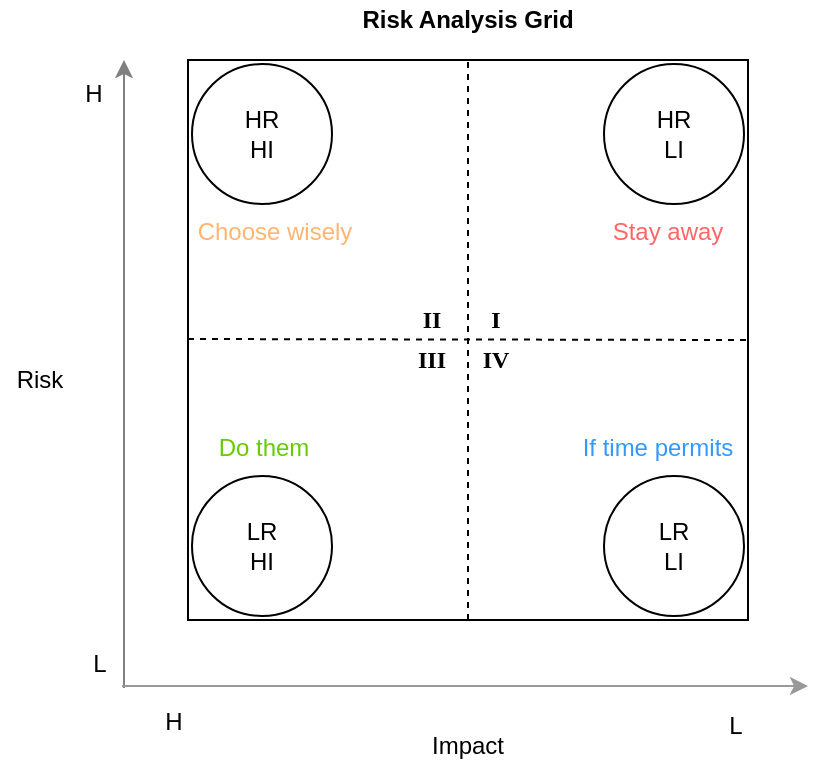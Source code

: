 <mxfile version="12.0.2" type="device" pages="1"><diagram id="RTYivWYjyK3vi2XHwZXE" name="Page-1"><mxGraphModel dx="845" dy="604" grid="1" gridSize="10" guides="1" tooltips="1" connect="1" arrows="1" fold="1" page="1" pageScale="1" pageWidth="850" pageHeight="1100" math="0" shadow="0"><root><mxCell id="0"/><mxCell id="1" parent="0"/><mxCell id="Su6STx_GSQMAVcxVtu9I-2" value="" style="whiteSpace=wrap;html=1;aspect=fixed;" parent="1" vertex="1"><mxGeometry x="144" y="79" width="280" height="280" as="geometry"/></mxCell><mxCell id="Su6STx_GSQMAVcxVtu9I-3" value="" style="endArrow=none;html=1;exitX=0.5;exitY=1;exitDx=0;exitDy=0;entryX=0.5;entryY=0;entryDx=0;entryDy=0;dashed=1;" parent="1" source="Su6STx_GSQMAVcxVtu9I-2" target="Su6STx_GSQMAVcxVtu9I-2" edge="1"><mxGeometry width="50" height="50" relative="1" as="geometry"><mxPoint x="184" y="189" as="sourcePoint"/><mxPoint x="234" y="139" as="targetPoint"/></mxGeometry></mxCell><mxCell id="Su6STx_GSQMAVcxVtu9I-4" value="" style="endArrow=none;html=1;entryX=1;entryY=0.5;entryDx=0;entryDy=0;dashed=1;" parent="1" target="Su6STx_GSQMAVcxVtu9I-2" edge="1"><mxGeometry width="50" height="50" relative="1" as="geometry"><mxPoint x="144" y="218.5" as="sourcePoint"/><mxPoint x="384" y="218.5" as="targetPoint"/></mxGeometry></mxCell><mxCell id="Su6STx_GSQMAVcxVtu9I-5" value="Risk Analysis Grid" style="text;html=1;strokeColor=none;fillColor=none;align=center;verticalAlign=middle;whiteSpace=wrap;rounded=0;fontStyle=1" parent="1" vertex="1"><mxGeometry x="199" y="49" width="170" height="20" as="geometry"/></mxCell><mxCell id="Su6STx_GSQMAVcxVtu9I-7" value="HR&lt;br&gt;HI" style="ellipse;whiteSpace=wrap;html=1;" parent="1" vertex="1"><mxGeometry x="146" y="81" width="70" height="70" as="geometry"/></mxCell><mxCell id="Su6STx_GSQMAVcxVtu9I-8" value="HR&lt;br&gt;LI" style="ellipse;whiteSpace=wrap;html=1;" parent="1" vertex="1"><mxGeometry x="352" y="81" width="70" height="70" as="geometry"/></mxCell><mxCell id="Su6STx_GSQMAVcxVtu9I-9" value="LR&lt;br&gt;HI" style="ellipse;whiteSpace=wrap;html=1;" parent="1" vertex="1"><mxGeometry x="146" y="287" width="70" height="70" as="geometry"/></mxCell><mxCell id="Su6STx_GSQMAVcxVtu9I-10" value="LR&lt;br&gt;LI" style="ellipse;whiteSpace=wrap;html=1;" parent="1" vertex="1"><mxGeometry x="352" y="287" width="70" height="70" as="geometry"/></mxCell><mxCell id="Su6STx_GSQMAVcxVtu9I-11" value="&lt;b&gt;II&lt;/b&gt;" style="text;html=1;strokeColor=none;fillColor=none;align=center;verticalAlign=middle;whiteSpace=wrap;rounded=0;fontFamily=Times New Roman;" parent="1" vertex="1"><mxGeometry x="246" y="199" width="40" height="20" as="geometry"/></mxCell><mxCell id="Su6STx_GSQMAVcxVtu9I-12" value="&lt;b&gt;&lt;font face=&quot;Times New Roman&quot;&gt;III&lt;/font&gt;&lt;/b&gt;" style="text;html=1;strokeColor=none;fillColor=none;align=center;verticalAlign=middle;whiteSpace=wrap;rounded=0;" parent="1" vertex="1"><mxGeometry x="246" y="219" width="40" height="20" as="geometry"/></mxCell><mxCell id="Su6STx_GSQMAVcxVtu9I-13" value="IV" style="text;html=1;strokeColor=none;fillColor=none;align=center;verticalAlign=middle;whiteSpace=wrap;rounded=0;fontFamily=Times New Roman;fontStyle=1" parent="1" vertex="1"><mxGeometry x="278" y="219" width="40" height="20" as="geometry"/></mxCell><mxCell id="Su6STx_GSQMAVcxVtu9I-14" value="I" style="text;html=1;strokeColor=none;fillColor=none;align=center;verticalAlign=middle;whiteSpace=wrap;rounded=0;fontStyle=1;fontFamily=Times New Roman;" parent="1" vertex="1"><mxGeometry x="278" y="199" width="40" height="20" as="geometry"/></mxCell><mxCell id="Su6STx_GSQMAVcxVtu9I-15" value="Do them" style="text;html=1;strokeColor=none;fillColor=none;align=center;verticalAlign=middle;whiteSpace=wrap;rounded=0;fontFamily=Helvetica;fontColor=#66CC00;" parent="1" vertex="1"><mxGeometry x="148" y="263" width="68" height="20" as="geometry"/></mxCell><mxCell id="Su6STx_GSQMAVcxVtu9I-16" value="Stay away" style="text;html=1;strokeColor=none;fillColor=none;align=center;verticalAlign=middle;whiteSpace=wrap;rounded=0;fontFamily=Helvetica;fontColor=#FF6666;" parent="1" vertex="1"><mxGeometry x="350" y="155" width="68" height="20" as="geometry"/></mxCell><mxCell id="Su6STx_GSQMAVcxVtu9I-17" value="&lt;font color=&quot;#FFB570&quot;&gt;Choose wisely&lt;br&gt;&lt;/font&gt;" style="text;html=1;strokeColor=none;fillColor=none;align=center;verticalAlign=middle;whiteSpace=wrap;rounded=0;fontFamily=Helvetica;fontColor=#66CC00;" parent="1" vertex="1"><mxGeometry x="146" y="155" width="83" height="20" as="geometry"/></mxCell><mxCell id="Su6STx_GSQMAVcxVtu9I-18" value="If time permits" style="text;html=1;strokeColor=none;fillColor=none;align=center;verticalAlign=middle;whiteSpace=wrap;rounded=0;fontFamily=Helvetica;fontColor=#3399FF;" parent="1" vertex="1"><mxGeometry x="336" y="263" width="86" height="20" as="geometry"/></mxCell><mxCell id="Su6STx_GSQMAVcxVtu9I-19" value="" style="endArrow=classic;html=1;fontFamily=Helvetica;fontColor=#3399FF;strokeColor=#808080;" parent="1" edge="1"><mxGeometry width="50" height="50" relative="1" as="geometry"><mxPoint x="112" y="393" as="sourcePoint"/><mxPoint x="112" y="79" as="targetPoint"/></mxGeometry></mxCell><mxCell id="Su6STx_GSQMAVcxVtu9I-20" value="" style="endArrow=classic;html=1;fontFamily=Helvetica;fontColor=#3399FF;strokeColor=#999999;" parent="1" edge="1"><mxGeometry width="50" height="50" relative="1" as="geometry"><mxPoint x="111" y="392" as="sourcePoint"/><mxPoint x="454" y="392" as="targetPoint"/></mxGeometry></mxCell><mxCell id="Su6STx_GSQMAVcxVtu9I-21" value="Risk" style="text;html=1;strokeColor=none;fillColor=none;align=center;verticalAlign=middle;whiteSpace=wrap;rounded=0;fontFamily=Helvetica;fontColor=#000000;" parent="1" vertex="1"><mxGeometry x="50" y="229" width="40" height="20" as="geometry"/></mxCell><mxCell id="Su6STx_GSQMAVcxVtu9I-22" value="Impact" style="text;html=1;strokeColor=none;fillColor=none;align=center;verticalAlign=middle;whiteSpace=wrap;rounded=0;fontFamily=Helvetica;fontColor=#000000;" parent="1" vertex="1"><mxGeometry x="264" y="412" width="40" height="20" as="geometry"/></mxCell><mxCell id="Su6STx_GSQMAVcxVtu9I-23" value="H" style="text;html=1;strokeColor=none;fillColor=none;align=center;verticalAlign=middle;whiteSpace=wrap;rounded=0;fontFamily=Helvetica;fontColor=#000000;" parent="1" vertex="1"><mxGeometry x="77" y="86" width="40" height="20" as="geometry"/></mxCell><mxCell id="Su6STx_GSQMAVcxVtu9I-24" value="L" style="text;html=1;strokeColor=none;fillColor=none;align=center;verticalAlign=middle;whiteSpace=wrap;rounded=0;fontFamily=Helvetica;fontColor=#000000;" parent="1" vertex="1"><mxGeometry x="80" y="371" width="40" height="20" as="geometry"/></mxCell><mxCell id="Su6STx_GSQMAVcxVtu9I-25" value="H" style="text;html=1;strokeColor=none;fillColor=none;align=center;verticalAlign=middle;whiteSpace=wrap;rounded=0;fontFamily=Helvetica;fontColor=#000000;" parent="1" vertex="1"><mxGeometry x="117" y="400" width="40" height="20" as="geometry"/></mxCell><mxCell id="Su6STx_GSQMAVcxVtu9I-26" value="L" style="text;html=1;strokeColor=none;fillColor=none;align=center;verticalAlign=middle;whiteSpace=wrap;rounded=0;fontFamily=Helvetica;fontColor=#000000;" parent="1" vertex="1"><mxGeometry x="398" y="402" width="40" height="20" as="geometry"/></mxCell></root></mxGraphModel></diagram></mxfile>